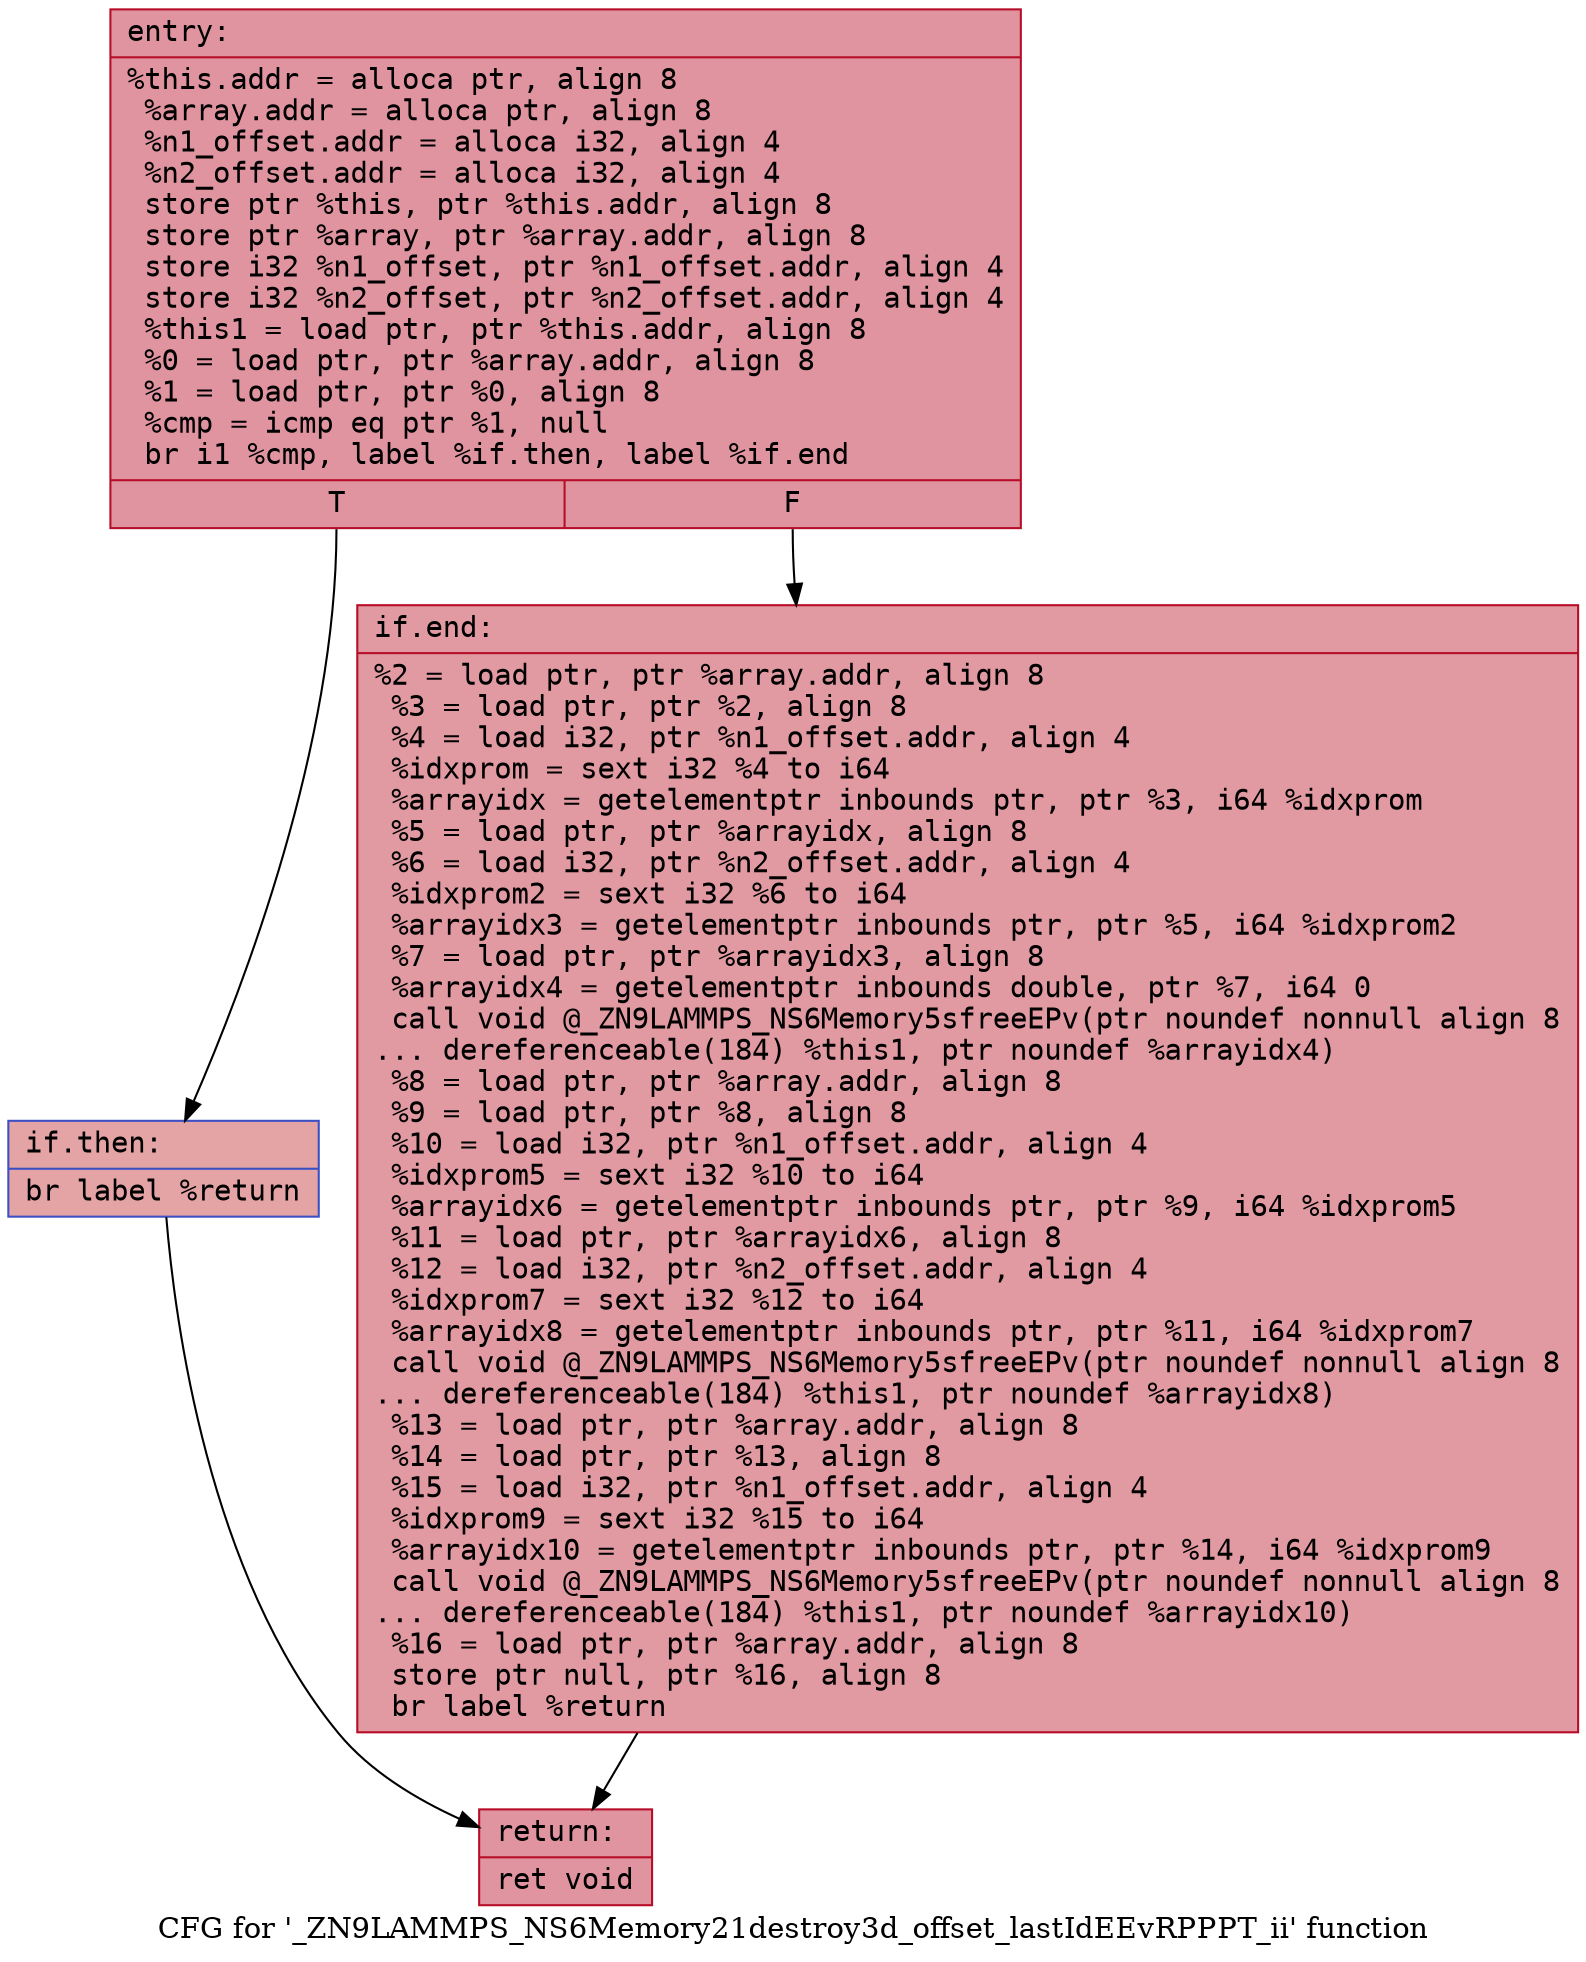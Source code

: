 digraph "CFG for '_ZN9LAMMPS_NS6Memory21destroy3d_offset_lastIdEEvRPPPT_ii' function" {
	label="CFG for '_ZN9LAMMPS_NS6Memory21destroy3d_offset_lastIdEEvRPPPT_ii' function";

	Node0x560b514987d0 [shape=record,color="#b70d28ff", style=filled, fillcolor="#b70d2870" fontname="Courier",label="{entry:\l|  %this.addr = alloca ptr, align 8\l  %array.addr = alloca ptr, align 8\l  %n1_offset.addr = alloca i32, align 4\l  %n2_offset.addr = alloca i32, align 4\l  store ptr %this, ptr %this.addr, align 8\l  store ptr %array, ptr %array.addr, align 8\l  store i32 %n1_offset, ptr %n1_offset.addr, align 4\l  store i32 %n2_offset, ptr %n2_offset.addr, align 4\l  %this1 = load ptr, ptr %this.addr, align 8\l  %0 = load ptr, ptr %array.addr, align 8\l  %1 = load ptr, ptr %0, align 8\l  %cmp = icmp eq ptr %1, null\l  br i1 %cmp, label %if.then, label %if.end\l|{<s0>T|<s1>F}}"];
	Node0x560b514987d0:s0 -> Node0x560b51498820[tooltip="entry -> if.then\nProbability 37.50%" ];
	Node0x560b514987d0:s1 -> Node0x560b51499230[tooltip="entry -> if.end\nProbability 62.50%" ];
	Node0x560b51498820 [shape=record,color="#3d50c3ff", style=filled, fillcolor="#c32e3170" fontname="Courier",label="{if.then:\l|  br label %return\l}"];
	Node0x560b51498820 -> Node0x560b51499440[tooltip="if.then -> return\nProbability 100.00%" ];
	Node0x560b51499230 [shape=record,color="#b70d28ff", style=filled, fillcolor="#bb1b2c70" fontname="Courier",label="{if.end:\l|  %2 = load ptr, ptr %array.addr, align 8\l  %3 = load ptr, ptr %2, align 8\l  %4 = load i32, ptr %n1_offset.addr, align 4\l  %idxprom = sext i32 %4 to i64\l  %arrayidx = getelementptr inbounds ptr, ptr %3, i64 %idxprom\l  %5 = load ptr, ptr %arrayidx, align 8\l  %6 = load i32, ptr %n2_offset.addr, align 4\l  %idxprom2 = sext i32 %6 to i64\l  %arrayidx3 = getelementptr inbounds ptr, ptr %5, i64 %idxprom2\l  %7 = load ptr, ptr %arrayidx3, align 8\l  %arrayidx4 = getelementptr inbounds double, ptr %7, i64 0\l  call void @_ZN9LAMMPS_NS6Memory5sfreeEPv(ptr noundef nonnull align 8\l... dereferenceable(184) %this1, ptr noundef %arrayidx4)\l  %8 = load ptr, ptr %array.addr, align 8\l  %9 = load ptr, ptr %8, align 8\l  %10 = load i32, ptr %n1_offset.addr, align 4\l  %idxprom5 = sext i32 %10 to i64\l  %arrayidx6 = getelementptr inbounds ptr, ptr %9, i64 %idxprom5\l  %11 = load ptr, ptr %arrayidx6, align 8\l  %12 = load i32, ptr %n2_offset.addr, align 4\l  %idxprom7 = sext i32 %12 to i64\l  %arrayidx8 = getelementptr inbounds ptr, ptr %11, i64 %idxprom7\l  call void @_ZN9LAMMPS_NS6Memory5sfreeEPv(ptr noundef nonnull align 8\l... dereferenceable(184) %this1, ptr noundef %arrayidx8)\l  %13 = load ptr, ptr %array.addr, align 8\l  %14 = load ptr, ptr %13, align 8\l  %15 = load i32, ptr %n1_offset.addr, align 4\l  %idxprom9 = sext i32 %15 to i64\l  %arrayidx10 = getelementptr inbounds ptr, ptr %14, i64 %idxprom9\l  call void @_ZN9LAMMPS_NS6Memory5sfreeEPv(ptr noundef nonnull align 8\l... dereferenceable(184) %this1, ptr noundef %arrayidx10)\l  %16 = load ptr, ptr %array.addr, align 8\l  store ptr null, ptr %16, align 8\l  br label %return\l}"];
	Node0x560b51499230 -> Node0x560b51499440[tooltip="if.end -> return\nProbability 100.00%" ];
	Node0x560b51499440 [shape=record,color="#b70d28ff", style=filled, fillcolor="#b70d2870" fontname="Courier",label="{return:\l|  ret void\l}"];
}

